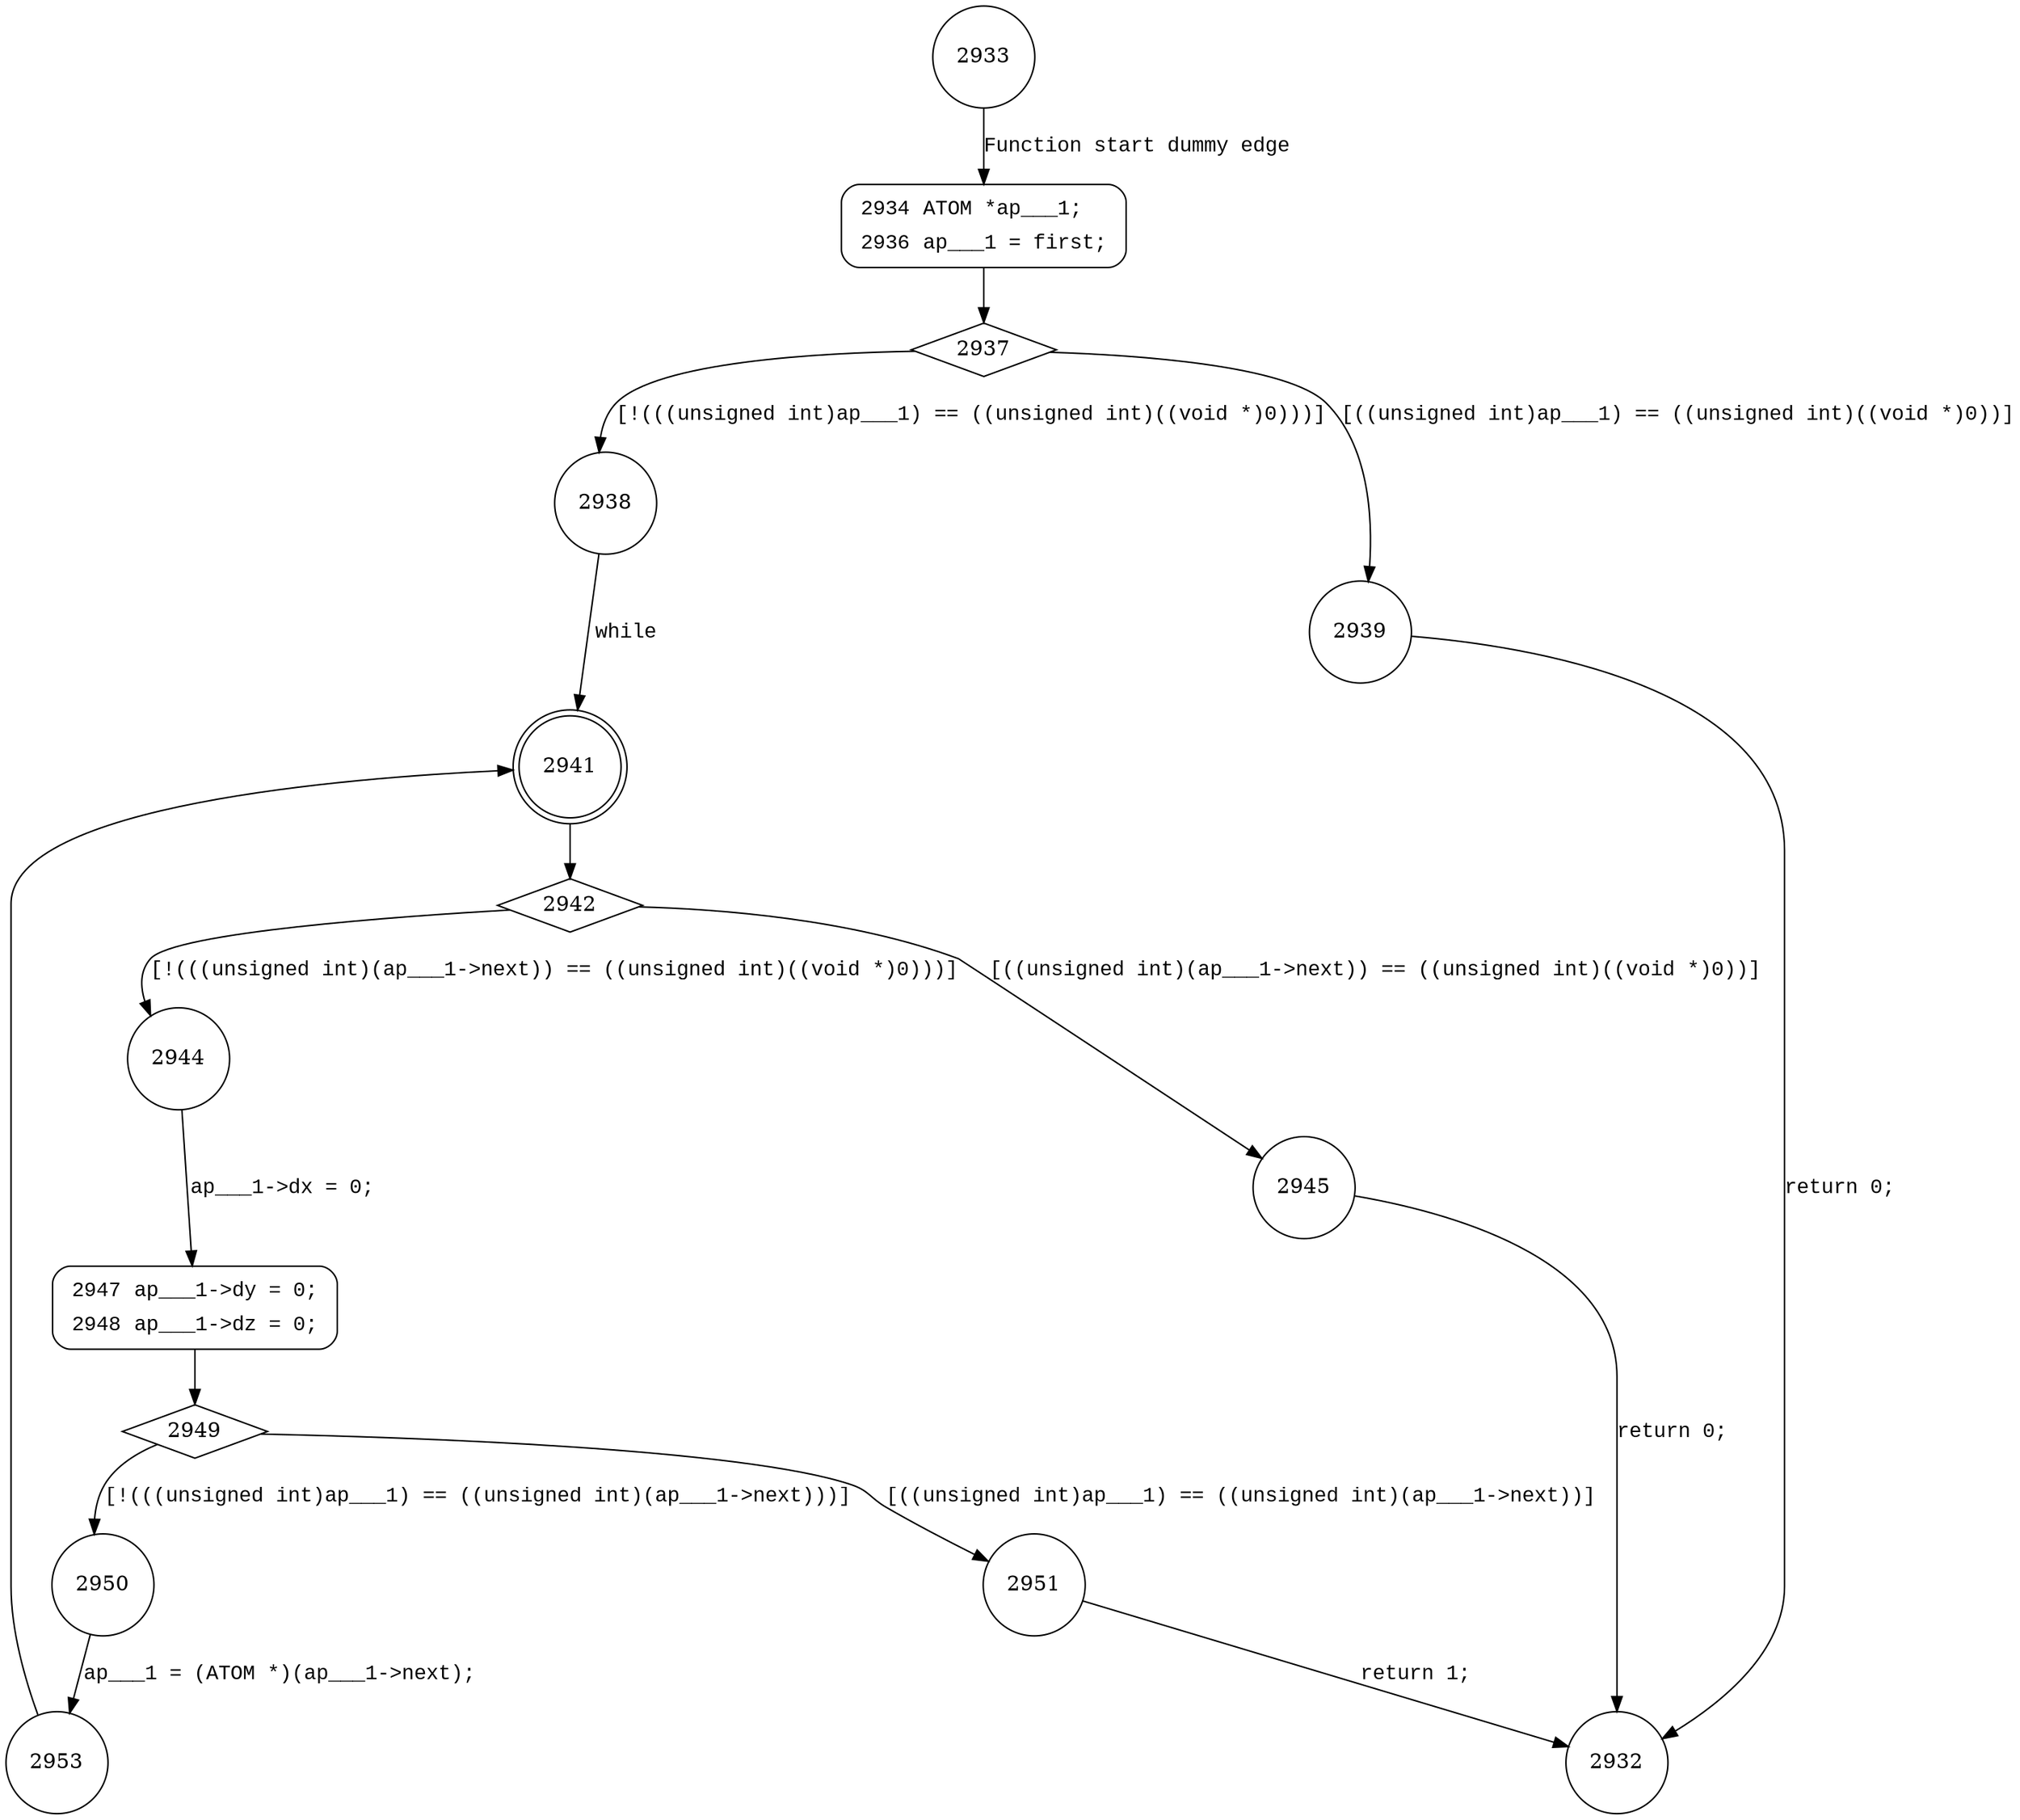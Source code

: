 digraph a_d_zero {
2933 [shape="circle"]
2934 [shape="circle"]
2937 [shape="diamond"]
2938 [shape="circle"]
2939 [shape="circle"]
2941 [shape="doublecircle"]
2942 [shape="diamond"]
2944 [shape="circle"]
2945 [shape="circle"]
2947 [shape="circle"]
2949 [shape="diamond"]
2950 [shape="circle"]
2951 [shape="circle"]
2953 [shape="circle"]
2932 [shape="circle"]
2934 [style="filled,bold" penwidth="1" fillcolor="white" fontname="Courier New" shape="Mrecord" label=<<table border="0" cellborder="0" cellpadding="3" bgcolor="white"><tr><td align="right">2934</td><td align="left">ATOM *ap___1;</td></tr><tr><td align="right">2936</td><td align="left">ap___1 = first;</td></tr></table>>]
2934 -> 2937[label=""]
2947 [style="filled,bold" penwidth="1" fillcolor="white" fontname="Courier New" shape="Mrecord" label=<<table border="0" cellborder="0" cellpadding="3" bgcolor="white"><tr><td align="right">2947</td><td align="left">ap___1-&gt;dy = 0;</td></tr><tr><td align="right">2948</td><td align="left">ap___1-&gt;dz = 0;</td></tr></table>>]
2947 -> 2949[label=""]
2933 -> 2934 [label="Function start dummy edge" fontname="Courier New"]
2937 -> 2938 [label="[!(((unsigned int)ap___1) == ((unsigned int)((void *)0)))]" fontname="Courier New"]
2937 -> 2939 [label="[((unsigned int)ap___1) == ((unsigned int)((void *)0))]" fontname="Courier New"]
2938 -> 2941 [label="while" fontname="Courier New"]
2941 -> 2942 [label="" fontname="Courier New"]
2942 -> 2944 [label="[!(((unsigned int)(ap___1->next)) == ((unsigned int)((void *)0)))]" fontname="Courier New"]
2942 -> 2945 [label="[((unsigned int)(ap___1->next)) == ((unsigned int)((void *)0))]" fontname="Courier New"]
2944 -> 2947 [label="ap___1->dx = 0;" fontname="Courier New"]
2949 -> 2950 [label="[!(((unsigned int)ap___1) == ((unsigned int)(ap___1->next)))]" fontname="Courier New"]
2949 -> 2951 [label="[((unsigned int)ap___1) == ((unsigned int)(ap___1->next))]" fontname="Courier New"]
2950 -> 2953 [label="ap___1 = (ATOM *)(ap___1->next);" fontname="Courier New"]
2939 -> 2932 [label="return 0;" fontname="Courier New"]
2945 -> 2932 [label="return 0;" fontname="Courier New"]
2951 -> 2932 [label="return 1;" fontname="Courier New"]
2953 -> 2941 [label="" fontname="Courier New"]
}